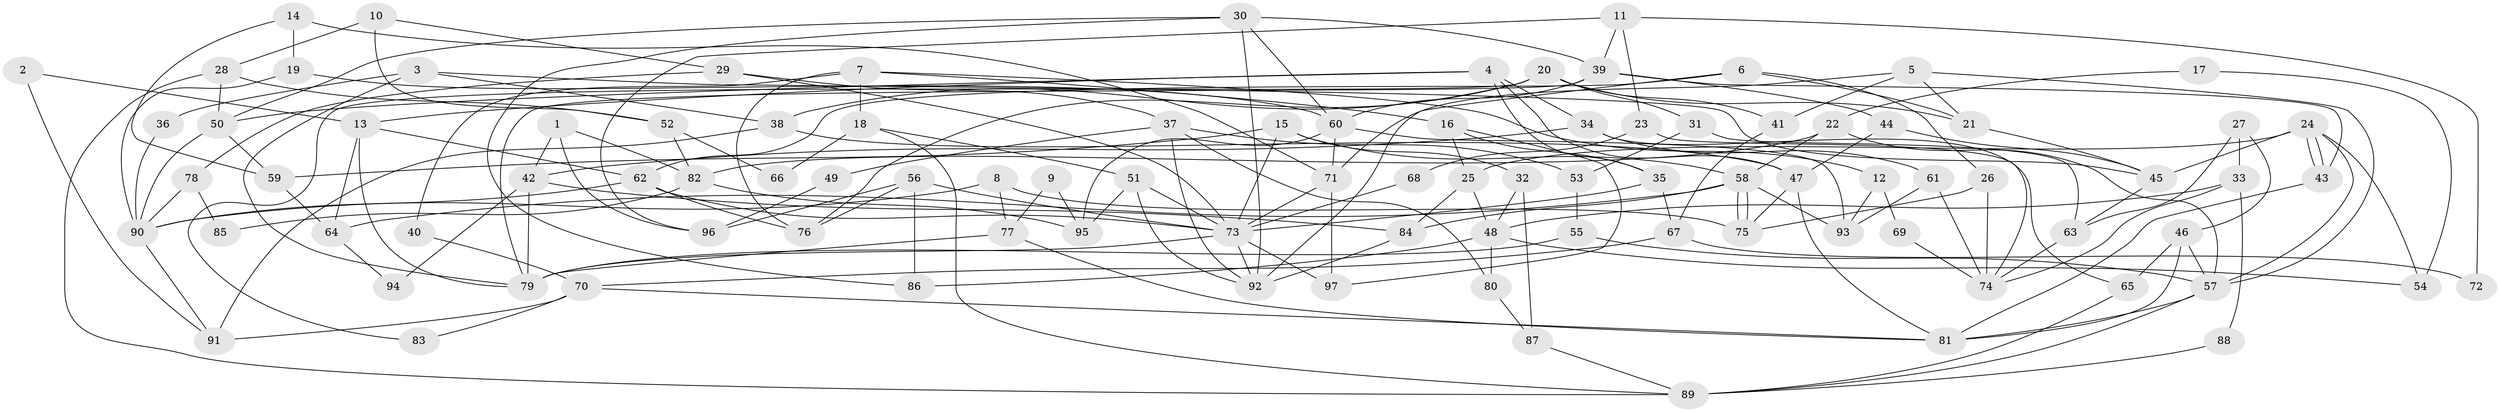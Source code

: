 // Generated by graph-tools (version 1.1) at 2025/02/03/09/25 03:02:00]
// undirected, 97 vertices, 194 edges
graph export_dot {
graph [start="1"]
  node [color=gray90,style=filled];
  1;
  2;
  3;
  4;
  5;
  6;
  7;
  8;
  9;
  10;
  11;
  12;
  13;
  14;
  15;
  16;
  17;
  18;
  19;
  20;
  21;
  22;
  23;
  24;
  25;
  26;
  27;
  28;
  29;
  30;
  31;
  32;
  33;
  34;
  35;
  36;
  37;
  38;
  39;
  40;
  41;
  42;
  43;
  44;
  45;
  46;
  47;
  48;
  49;
  50;
  51;
  52;
  53;
  54;
  55;
  56;
  57;
  58;
  59;
  60;
  61;
  62;
  63;
  64;
  65;
  66;
  67;
  68;
  69;
  70;
  71;
  72;
  73;
  74;
  75;
  76;
  77;
  78;
  79;
  80;
  81;
  82;
  83;
  84;
  85;
  86;
  87;
  88;
  89;
  90;
  91;
  92;
  93;
  94;
  95;
  96;
  97;
  1 -- 82;
  1 -- 42;
  1 -- 96;
  2 -- 13;
  2 -- 91;
  3 -- 45;
  3 -- 79;
  3 -- 36;
  3 -- 38;
  4 -- 34;
  4 -- 50;
  4 -- 13;
  4 -- 35;
  4 -- 47;
  5 -- 71;
  5 -- 57;
  5 -- 21;
  5 -- 41;
  6 -- 92;
  6 -- 21;
  6 -- 26;
  6 -- 62;
  7 -- 16;
  7 -- 76;
  7 -- 12;
  7 -- 18;
  7 -- 40;
  8 -- 75;
  8 -- 90;
  8 -- 77;
  9 -- 77;
  9 -- 95;
  10 -- 28;
  10 -- 52;
  10 -- 29;
  11 -- 96;
  11 -- 39;
  11 -- 23;
  11 -- 72;
  12 -- 93;
  12 -- 69;
  13 -- 79;
  13 -- 62;
  13 -- 64;
  14 -- 59;
  14 -- 71;
  14 -- 19;
  15 -- 58;
  15 -- 73;
  15 -- 32;
  15 -- 59;
  16 -- 35;
  16 -- 25;
  16 -- 97;
  17 -- 54;
  17 -- 22;
  18 -- 51;
  18 -- 66;
  18 -- 89;
  19 -- 90;
  19 -- 60;
  20 -- 38;
  20 -- 76;
  20 -- 21;
  20 -- 31;
  20 -- 41;
  20 -- 83;
  21 -- 45;
  22 -- 58;
  22 -- 57;
  22 -- 82;
  23 -- 74;
  23 -- 68;
  24 -- 45;
  24 -- 43;
  24 -- 43;
  24 -- 25;
  24 -- 54;
  24 -- 57;
  25 -- 84;
  25 -- 48;
  26 -- 74;
  26 -- 75;
  27 -- 46;
  27 -- 63;
  27 -- 33;
  28 -- 89;
  28 -- 50;
  28 -- 52;
  29 -- 73;
  29 -- 37;
  29 -- 78;
  30 -- 60;
  30 -- 39;
  30 -- 50;
  30 -- 86;
  30 -- 92;
  31 -- 53;
  31 -- 63;
  32 -- 87;
  32 -- 48;
  33 -- 48;
  33 -- 74;
  33 -- 88;
  34 -- 42;
  34 -- 61;
  34 -- 65;
  35 -- 73;
  35 -- 67;
  36 -- 90;
  37 -- 92;
  37 -- 49;
  37 -- 53;
  37 -- 80;
  38 -- 47;
  38 -- 91;
  39 -- 79;
  39 -- 43;
  39 -- 44;
  39 -- 60;
  40 -- 70;
  41 -- 67;
  42 -- 84;
  42 -- 79;
  42 -- 94;
  43 -- 81;
  44 -- 47;
  44 -- 45;
  45 -- 63;
  46 -- 57;
  46 -- 65;
  46 -- 81;
  47 -- 75;
  47 -- 81;
  48 -- 54;
  48 -- 80;
  48 -- 86;
  49 -- 96;
  50 -- 90;
  50 -- 59;
  51 -- 92;
  51 -- 73;
  51 -- 95;
  52 -- 82;
  52 -- 66;
  53 -- 55;
  55 -- 79;
  55 -- 57;
  56 -- 86;
  56 -- 73;
  56 -- 76;
  56 -- 96;
  57 -- 81;
  57 -- 89;
  58 -- 64;
  58 -- 75;
  58 -- 75;
  58 -- 84;
  58 -- 93;
  59 -- 64;
  60 -- 71;
  60 -- 93;
  60 -- 95;
  61 -- 93;
  61 -- 74;
  62 -- 73;
  62 -- 76;
  62 -- 90;
  63 -- 74;
  64 -- 94;
  65 -- 89;
  67 -- 70;
  67 -- 72;
  68 -- 73;
  69 -- 74;
  70 -- 81;
  70 -- 83;
  70 -- 91;
  71 -- 97;
  71 -- 73;
  73 -- 79;
  73 -- 92;
  73 -- 97;
  77 -- 81;
  77 -- 79;
  78 -- 90;
  78 -- 85;
  80 -- 87;
  82 -- 95;
  82 -- 85;
  84 -- 92;
  87 -- 89;
  88 -- 89;
  90 -- 91;
}
